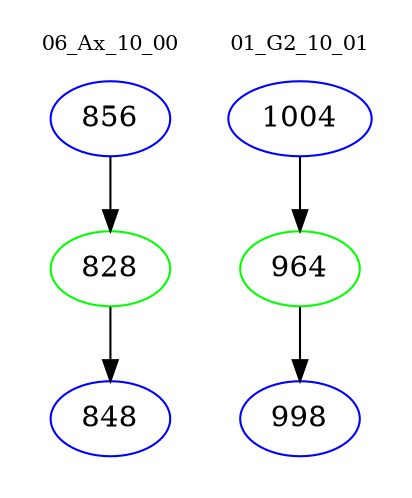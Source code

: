 digraph{
subgraph cluster_0 {
color = white
label = "06_Ax_10_00";
fontsize=10;
T0_856 [label="856", color="blue"]
T0_856 -> T0_828 [color="black"]
T0_828 [label="828", color="green"]
T0_828 -> T0_848 [color="black"]
T0_848 [label="848", color="blue"]
}
subgraph cluster_1 {
color = white
label = "01_G2_10_01";
fontsize=10;
T1_1004 [label="1004", color="blue"]
T1_1004 -> T1_964 [color="black"]
T1_964 [label="964", color="green"]
T1_964 -> T1_998 [color="black"]
T1_998 [label="998", color="blue"]
}
}
